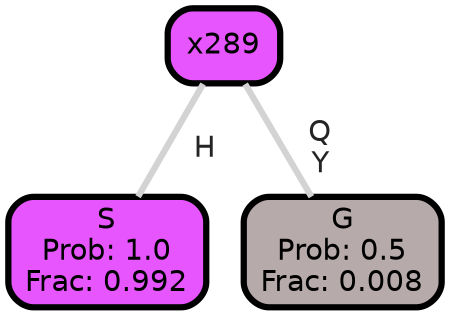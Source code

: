 graph Tree {
node [shape=box, style="filled, rounded",color="black",penwidth="3",fontcolor="black",                 fontname=helvetica] ;
graph [ranksep="0 equally", splines=straight,                 bgcolor=transparent, dpi=200] ;
edge [fontname=helvetica, fontweight=bold,fontcolor=grey14,color=lightgray] ;
0 [label="S
Prob: 1.0
Frac: 0.992", fillcolor="#e755ff"] ;
1 [label="x289", fillcolor="#e655fe"] ;
2 [label="G
Prob: 0.5
Frac: 0.008", fillcolor="#b7aaaa"] ;
1 -- 0 [label=" H",penwidth=3] ;
1 -- 2 [label=" Q\n Y",penwidth=3] ;
{rank = same;}}